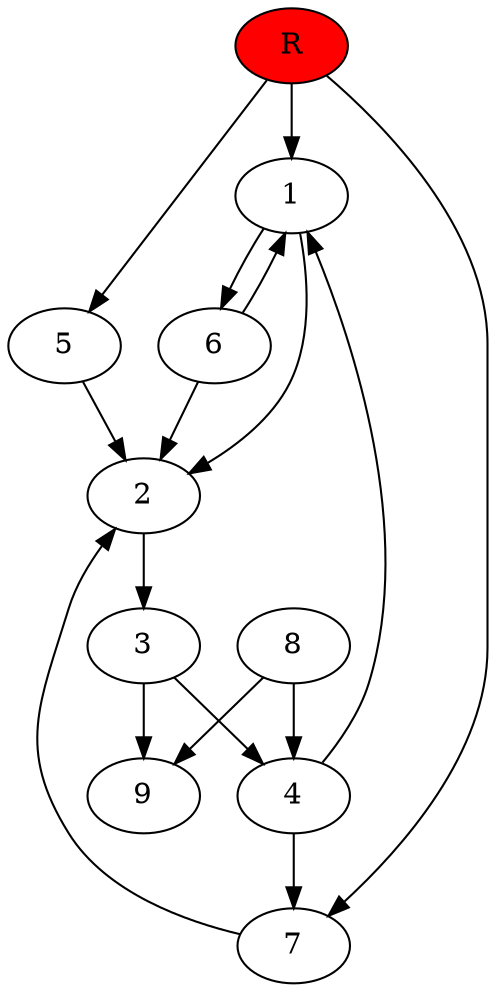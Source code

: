 digraph prb8354 {
	1
	2
	3
	4
	5
	6
	7
	8
	R [fillcolor="#ff0000" style=filled]
	1 -> 2
	1 -> 6
	2 -> 3
	3 -> 4
	3 -> 9
	4 -> 1
	4 -> 7
	5 -> 2
	6 -> 1
	6 -> 2
	7 -> 2
	8 -> 4
	8 -> 9
	R -> 1
	R -> 5
	R -> 7
}
